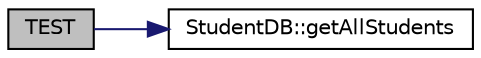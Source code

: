 digraph "TEST"
{
  edge [fontname="Helvetica",fontsize="10",labelfontname="Helvetica",labelfontsize="10"];
  node [fontname="Helvetica",fontsize="10",shape=record];
  rankdir="LR";
  Node1 [label="TEST",height=0.2,width=0.4,color="black", fillcolor="grey75", style="filled", fontcolor="black"];
  Node1 -> Node2 [color="midnightblue",fontsize="10",style="solid",fontname="Helvetica"];
  Node2 [label="StudentDB::getAllStudents",height=0.2,width=0.4,color="black", fillcolor="white", style="filled",URL="$class_student_d_b.html#a92d37eccdeabd6de04972d36caedccc9",tooltip="Get all student records from the SQLite database students.db and return them encapsulated in a QList..."];
}

